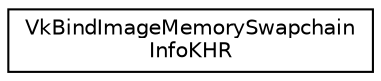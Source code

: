 digraph "Graphical Class Hierarchy"
{
 // LATEX_PDF_SIZE
  edge [fontname="Helvetica",fontsize="10",labelfontname="Helvetica",labelfontsize="10"];
  node [fontname="Helvetica",fontsize="10",shape=record];
  rankdir="LR";
  Node0 [label="VkBindImageMemorySwapchain\lInfoKHR",height=0.2,width=0.4,color="black", fillcolor="white", style="filled",URL="$structVkBindImageMemorySwapchainInfoKHR.html",tooltip=" "];
}
